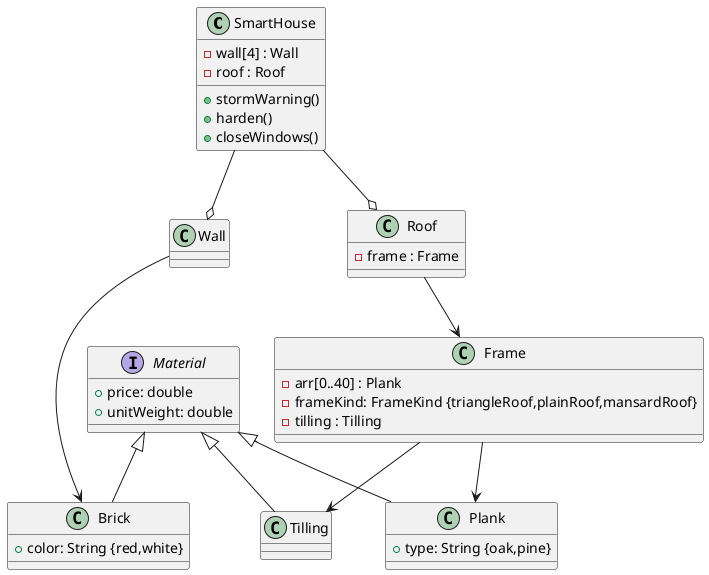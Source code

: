 @startuml
class SmartHouse {
    -wall[4] : Wall
    -roof : Roof
    +stormWarning()
    +harden()
    +closeWindows()
}

class Wall {
}

class Roof {
    -frame : Frame
}

interface Material {
    +price: double
    +unitWeight: double
}

SmartHouse --o Wall
SmartHouse --o Roof
Roof --> Frame

class Brick {
    +color: String {red,white}
}
Material <|-- Brick

class Plank {
    +type: String {oak,pine}
}
Material <|-- Plank

class Frame {
    - arr[0..40] : Plank
    - frameKind: FrameKind {triangleRoof,plainRoof,mansardRoof}
    - tilling : Tilling
}

class Tilling {
}
Material <|-- Tilling

Frame --> Plank
Wall --> Brick
Frame --> Tilling

@enduml
